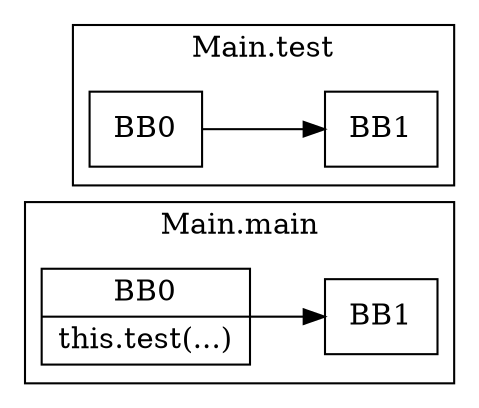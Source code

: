 digraph G {
  graph [ rankdir = "LR" ];
  subgraph cluster_0 {
    label = "Main.main"
    M0_BB0 [
      shape="record"
      label="BB0|this.test(...)"
    ];
    M0_BB0 -> M0_BB1;
    M0_BB1 [
      shape="record"
      label="BB1"
    ];
  }
  subgraph cluster_1 {
    label = "Main.test"
    M1_BB0 [
      shape="record"
      label="BB0"
    ];
    M1_BB0 -> M1_BB1;
    M1_BB1 [
      shape="record"
      label="BB1"
    ];
  }
}
